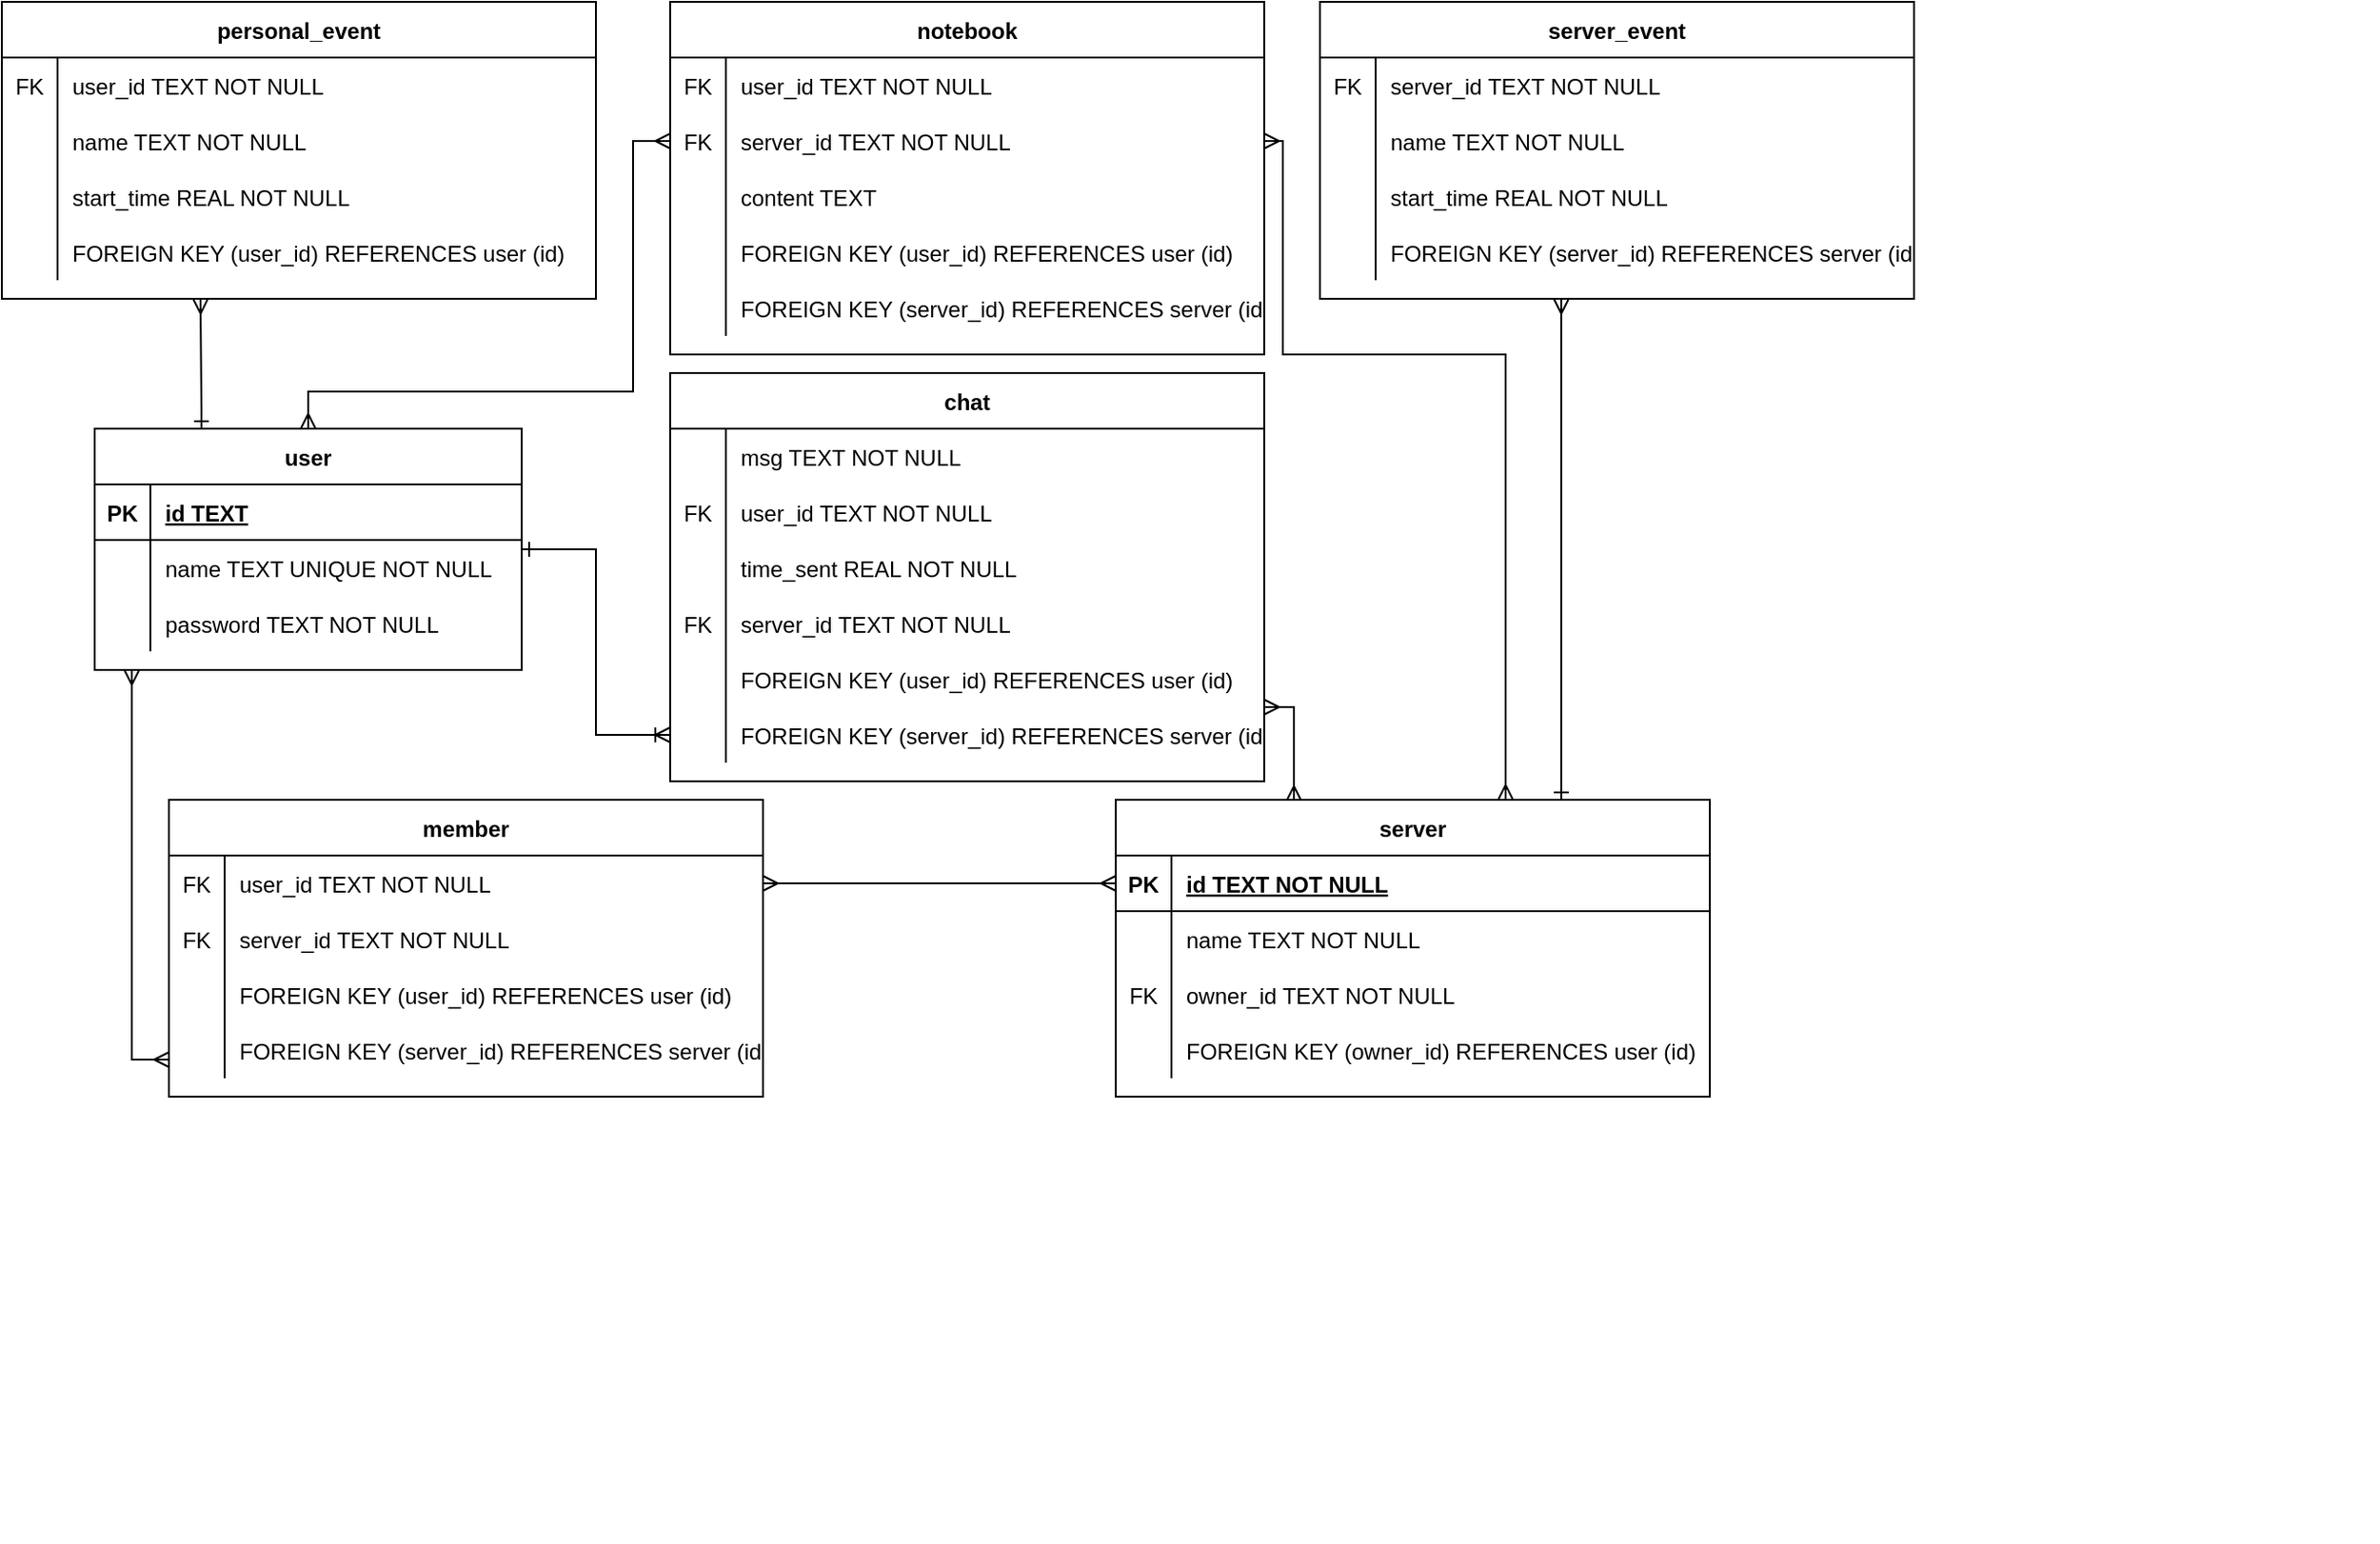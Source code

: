 <mxfile version="20.6.0" type="device"><diagram id="5mhYuR1ZMu0gSWcogKjh" name="Page-1"><mxGraphModel dx="2234" dy="1405" grid="1" gridSize="10" guides="1" tooltips="1" connect="1" arrows="1" fold="1" page="1" pageScale="1" pageWidth="850" pageHeight="1100" math="0" shadow="0"><root><mxCell id="0"/><mxCell id="1" parent="0"/><mxCell id="FuV_qGgfEJULBG55aLOj-119" style="edgeStyle=orthogonalEdgeStyle;rounded=0;orthogonalLoop=1;jettySize=auto;html=1;startArrow=ERone;startFill=0;endArrow=ERoneToMany;endFill=0;entryX=0;entryY=0.5;entryDx=0;entryDy=0;exitX=1;exitY=0.5;exitDx=0;exitDy=0;" edge="1" parent="1" source="FuV_qGgfEJULBG55aLOj-1" target="FuV_qGgfEJULBG55aLOj-27"><mxGeometry relative="1" as="geometry"><mxPoint x="-550" y="430" as="sourcePoint"/><Array as="points"><mxPoint x="-500" y="315"/><mxPoint x="-500" y="415"/></Array></mxGeometry></mxCell><mxCell id="FuV_qGgfEJULBG55aLOj-123" style="edgeStyle=orthogonalEdgeStyle;rounded=0;orthogonalLoop=1;jettySize=auto;html=1;exitX=0.25;exitY=0;exitDx=0;exitDy=0;startArrow=ERone;startFill=0;endArrow=ERmany;endFill=0;" edge="1" parent="1" source="FuV_qGgfEJULBG55aLOj-1" target="FuV_qGgfEJULBG55aLOj-43"><mxGeometry relative="1" as="geometry"><Array as="points"><mxPoint x="-712" y="240"/><mxPoint x="-713" y="240"/></Array></mxGeometry></mxCell><mxCell id="FuV_qGgfEJULBG55aLOj-126" style="edgeStyle=orthogonalEdgeStyle;rounded=0;orthogonalLoop=1;jettySize=auto;html=1;entryX=0;entryY=0.5;entryDx=0;entryDy=0;startArrow=ERmany;startFill=0;endArrow=ERmany;endFill=0;" edge="1" parent="1" source="FuV_qGgfEJULBG55aLOj-1" target="FuV_qGgfEJULBG55aLOj-73"><mxGeometry relative="1" as="geometry"><mxPoint x="-520" y="230" as="sourcePoint"/><Array as="points"><mxPoint x="-655" y="230"/><mxPoint x="-480" y="230"/><mxPoint x="-480" y="95"/></Array></mxGeometry></mxCell><mxCell id="FuV_qGgfEJULBG55aLOj-1" value="user" style="shape=table;startSize=30;container=1;collapsible=1;childLayout=tableLayout;fixedRows=1;rowLines=0;fontStyle=1;align=center;resizeLast=1;" vertex="1" parent="1"><mxGeometry x="-770" y="250" width="230" height="130" as="geometry"/></mxCell><mxCell id="FuV_qGgfEJULBG55aLOj-2" value="" style="shape=tableRow;horizontal=0;startSize=0;swimlaneHead=0;swimlaneBody=0;fillColor=none;collapsible=0;dropTarget=0;points=[[0,0.5],[1,0.5]];portConstraint=eastwest;top=0;left=0;right=0;bottom=1;" vertex="1" parent="FuV_qGgfEJULBG55aLOj-1"><mxGeometry y="30" width="230" height="30" as="geometry"/></mxCell><mxCell id="FuV_qGgfEJULBG55aLOj-3" value="PK" style="shape=partialRectangle;overflow=hidden;connectable=0;fillColor=none;top=0;left=0;bottom=0;right=0;fontStyle=1;" vertex="1" parent="FuV_qGgfEJULBG55aLOj-2"><mxGeometry width="30" height="30" as="geometry"><mxRectangle width="30" height="30" as="alternateBounds"/></mxGeometry></mxCell><mxCell id="FuV_qGgfEJULBG55aLOj-4" value="id TEXT " style="shape=partialRectangle;overflow=hidden;connectable=0;fillColor=none;align=left;top=0;left=0;bottom=0;right=0;spacingLeft=6;fontStyle=5;" vertex="1" parent="FuV_qGgfEJULBG55aLOj-2"><mxGeometry x="30" width="200" height="30" as="geometry"><mxRectangle width="200" height="30" as="alternateBounds"/></mxGeometry></mxCell><mxCell id="FuV_qGgfEJULBG55aLOj-5" value="" style="shape=tableRow;horizontal=0;startSize=0;swimlaneHead=0;swimlaneBody=0;fillColor=none;collapsible=0;dropTarget=0;points=[[0,0.5],[1,0.5]];portConstraint=eastwest;top=0;left=0;right=0;bottom=0;" vertex="1" parent="FuV_qGgfEJULBG55aLOj-1"><mxGeometry y="60" width="230" height="30" as="geometry"/></mxCell><mxCell id="FuV_qGgfEJULBG55aLOj-6" value="" style="shape=partialRectangle;overflow=hidden;connectable=0;fillColor=none;top=0;left=0;bottom=0;right=0;" vertex="1" parent="FuV_qGgfEJULBG55aLOj-5"><mxGeometry width="30" height="30" as="geometry"><mxRectangle width="30" height="30" as="alternateBounds"/></mxGeometry></mxCell><mxCell id="FuV_qGgfEJULBG55aLOj-7" value="name TEXT UNIQUE NOT NULL" style="shape=partialRectangle;overflow=hidden;connectable=0;fillColor=none;align=left;top=0;left=0;bottom=0;right=0;spacingLeft=6;" vertex="1" parent="FuV_qGgfEJULBG55aLOj-5"><mxGeometry x="30" width="200" height="30" as="geometry"><mxRectangle width="200" height="30" as="alternateBounds"/></mxGeometry></mxCell><mxCell id="FuV_qGgfEJULBG55aLOj-8" value="" style="shape=tableRow;horizontal=0;startSize=0;swimlaneHead=0;swimlaneBody=0;fillColor=none;collapsible=0;dropTarget=0;points=[[0,0.5],[1,0.5]];portConstraint=eastwest;top=0;left=0;right=0;bottom=0;" vertex="1" parent="FuV_qGgfEJULBG55aLOj-1"><mxGeometry y="90" width="230" height="30" as="geometry"/></mxCell><mxCell id="FuV_qGgfEJULBG55aLOj-9" value="" style="shape=partialRectangle;overflow=hidden;connectable=0;fillColor=none;top=0;left=0;bottom=0;right=0;" vertex="1" parent="FuV_qGgfEJULBG55aLOj-8"><mxGeometry width="30" height="30" as="geometry"><mxRectangle width="30" height="30" as="alternateBounds"/></mxGeometry></mxCell><mxCell id="FuV_qGgfEJULBG55aLOj-10" value="password TEXT NOT NULL" style="shape=partialRectangle;overflow=hidden;connectable=0;fillColor=none;align=left;top=0;left=0;bottom=0;right=0;spacingLeft=6;" vertex="1" parent="FuV_qGgfEJULBG55aLOj-8"><mxGeometry x="30" width="200" height="30" as="geometry"><mxRectangle width="200" height="30" as="alternateBounds"/></mxGeometry></mxCell><mxCell id="FuV_qGgfEJULBG55aLOj-11" value="chat" style="shape=table;startSize=30;container=1;collapsible=1;childLayout=tableLayout;fixedRows=1;rowLines=0;fontStyle=1;align=center;resizeLast=1;" vertex="1" parent="1"><mxGeometry x="-460" y="220" width="320" height="220" as="geometry"/></mxCell><mxCell id="FuV_qGgfEJULBG55aLOj-12" value="" style="shape=tableRow;horizontal=0;startSize=0;swimlaneHead=0;swimlaneBody=0;fillColor=none;collapsible=0;dropTarget=0;points=[[0,0.5],[1,0.5]];portConstraint=eastwest;top=0;left=0;right=0;bottom=0;" vertex="1" parent="FuV_qGgfEJULBG55aLOj-11"><mxGeometry y="30" width="320" height="30" as="geometry"/></mxCell><mxCell id="FuV_qGgfEJULBG55aLOj-13" value="" style="shape=partialRectangle;overflow=hidden;connectable=0;fillColor=none;top=0;left=0;bottom=0;right=0;" vertex="1" parent="FuV_qGgfEJULBG55aLOj-12"><mxGeometry width="30" height="30" as="geometry"><mxRectangle width="30" height="30" as="alternateBounds"/></mxGeometry></mxCell><mxCell id="FuV_qGgfEJULBG55aLOj-14" value="msg TEXT NOT NULL" style="shape=partialRectangle;overflow=hidden;connectable=0;fillColor=none;align=left;top=0;left=0;bottom=0;right=0;spacingLeft=6;" vertex="1" parent="FuV_qGgfEJULBG55aLOj-12"><mxGeometry x="30" width="290" height="30" as="geometry"><mxRectangle width="290" height="30" as="alternateBounds"/></mxGeometry></mxCell><mxCell id="FuV_qGgfEJULBG55aLOj-15" value="" style="shape=tableRow;horizontal=0;startSize=0;swimlaneHead=0;swimlaneBody=0;fillColor=none;collapsible=0;dropTarget=0;points=[[0,0.5],[1,0.5]];portConstraint=eastwest;top=0;left=0;right=0;bottom=0;" vertex="1" parent="FuV_qGgfEJULBG55aLOj-11"><mxGeometry y="60" width="320" height="30" as="geometry"/></mxCell><mxCell id="FuV_qGgfEJULBG55aLOj-16" value="FK" style="shape=partialRectangle;overflow=hidden;connectable=0;fillColor=none;top=0;left=0;bottom=0;right=0;" vertex="1" parent="FuV_qGgfEJULBG55aLOj-15"><mxGeometry width="30" height="30" as="geometry"><mxRectangle width="30" height="30" as="alternateBounds"/></mxGeometry></mxCell><mxCell id="FuV_qGgfEJULBG55aLOj-17" value="user_id TEXT NOT NULL" style="shape=partialRectangle;overflow=hidden;connectable=0;fillColor=none;align=left;top=0;left=0;bottom=0;right=0;spacingLeft=6;" vertex="1" parent="FuV_qGgfEJULBG55aLOj-15"><mxGeometry x="30" width="290" height="30" as="geometry"><mxRectangle width="290" height="30" as="alternateBounds"/></mxGeometry></mxCell><mxCell id="FuV_qGgfEJULBG55aLOj-18" value="" style="shape=tableRow;horizontal=0;startSize=0;swimlaneHead=0;swimlaneBody=0;fillColor=none;collapsible=0;dropTarget=0;points=[[0,0.5],[1,0.5]];portConstraint=eastwest;top=0;left=0;right=0;bottom=0;" vertex="1" parent="FuV_qGgfEJULBG55aLOj-11"><mxGeometry y="90" width="320" height="30" as="geometry"/></mxCell><mxCell id="FuV_qGgfEJULBG55aLOj-19" value="" style="shape=partialRectangle;overflow=hidden;connectable=0;fillColor=none;top=0;left=0;bottom=0;right=0;" vertex="1" parent="FuV_qGgfEJULBG55aLOj-18"><mxGeometry width="30" height="30" as="geometry"><mxRectangle width="30" height="30" as="alternateBounds"/></mxGeometry></mxCell><mxCell id="FuV_qGgfEJULBG55aLOj-20" value="time_sent REAL NOT NULL" style="shape=partialRectangle;overflow=hidden;connectable=0;fillColor=none;align=left;top=0;left=0;bottom=0;right=0;spacingLeft=6;" vertex="1" parent="FuV_qGgfEJULBG55aLOj-18"><mxGeometry x="30" width="290" height="30" as="geometry"><mxRectangle width="290" height="30" as="alternateBounds"/></mxGeometry></mxCell><mxCell id="FuV_qGgfEJULBG55aLOj-21" value="" style="shape=tableRow;horizontal=0;startSize=0;swimlaneHead=0;swimlaneBody=0;fillColor=none;collapsible=0;dropTarget=0;points=[[0,0.5],[1,0.5]];portConstraint=eastwest;top=0;left=0;right=0;bottom=0;" vertex="1" parent="FuV_qGgfEJULBG55aLOj-11"><mxGeometry y="120" width="320" height="30" as="geometry"/></mxCell><mxCell id="FuV_qGgfEJULBG55aLOj-22" value="FK" style="shape=partialRectangle;overflow=hidden;connectable=0;fillColor=none;top=0;left=0;bottom=0;right=0;" vertex="1" parent="FuV_qGgfEJULBG55aLOj-21"><mxGeometry width="30" height="30" as="geometry"><mxRectangle width="30" height="30" as="alternateBounds"/></mxGeometry></mxCell><mxCell id="FuV_qGgfEJULBG55aLOj-23" value="server_id TEXT NOT NULL" style="shape=partialRectangle;overflow=hidden;connectable=0;fillColor=none;align=left;top=0;left=0;bottom=0;right=0;spacingLeft=6;" vertex="1" parent="FuV_qGgfEJULBG55aLOj-21"><mxGeometry x="30" width="290" height="30" as="geometry"><mxRectangle width="290" height="30" as="alternateBounds"/></mxGeometry></mxCell><mxCell id="FuV_qGgfEJULBG55aLOj-24" value="" style="shape=tableRow;horizontal=0;startSize=0;swimlaneHead=0;swimlaneBody=0;fillColor=none;collapsible=0;dropTarget=0;points=[[0,0.5],[1,0.5]];portConstraint=eastwest;top=0;left=0;right=0;bottom=0;" vertex="1" parent="FuV_qGgfEJULBG55aLOj-11"><mxGeometry y="150" width="320" height="30" as="geometry"/></mxCell><mxCell id="FuV_qGgfEJULBG55aLOj-25" value="" style="shape=partialRectangle;overflow=hidden;connectable=0;fillColor=none;top=0;left=0;bottom=0;right=0;" vertex="1" parent="FuV_qGgfEJULBG55aLOj-24"><mxGeometry width="30" height="30" as="geometry"><mxRectangle width="30" height="30" as="alternateBounds"/></mxGeometry></mxCell><mxCell id="FuV_qGgfEJULBG55aLOj-26" value="FOREIGN KEY (user_id) REFERENCES user (id)" style="shape=partialRectangle;overflow=hidden;connectable=0;fillColor=none;align=left;top=0;left=0;bottom=0;right=0;spacingLeft=6;" vertex="1" parent="FuV_qGgfEJULBG55aLOj-24"><mxGeometry x="30" width="290" height="30" as="geometry"><mxRectangle width="290" height="30" as="alternateBounds"/></mxGeometry></mxCell><mxCell id="FuV_qGgfEJULBG55aLOj-27" value="" style="shape=tableRow;horizontal=0;startSize=0;swimlaneHead=0;swimlaneBody=0;fillColor=none;collapsible=0;dropTarget=0;points=[[0,0.5],[1,0.5]];portConstraint=eastwest;top=0;left=0;right=0;bottom=0;" vertex="1" parent="FuV_qGgfEJULBG55aLOj-11"><mxGeometry y="180" width="320" height="30" as="geometry"/></mxCell><mxCell id="FuV_qGgfEJULBG55aLOj-28" value="" style="shape=partialRectangle;overflow=hidden;connectable=0;fillColor=none;top=0;left=0;bottom=0;right=0;" vertex="1" parent="FuV_qGgfEJULBG55aLOj-27"><mxGeometry width="30" height="30" as="geometry"><mxRectangle width="30" height="30" as="alternateBounds"/></mxGeometry></mxCell><mxCell id="FuV_qGgfEJULBG55aLOj-29" value="FOREIGN KEY (server_id) REFERENCES server (id)" style="shape=partialRectangle;overflow=hidden;connectable=0;fillColor=none;align=left;top=0;left=0;bottom=0;right=0;spacingLeft=6;" vertex="1" parent="FuV_qGgfEJULBG55aLOj-27"><mxGeometry x="30" width="290" height="30" as="geometry"><mxRectangle width="290" height="30" as="alternateBounds"/></mxGeometry></mxCell><mxCell id="FuV_qGgfEJULBG55aLOj-120" style="edgeStyle=orthogonalEdgeStyle;rounded=0;orthogonalLoop=1;jettySize=auto;html=1;exitX=0.3;exitY=0.004;exitDx=0;exitDy=0;startArrow=ERmany;startFill=0;endArrow=ERmany;endFill=0;exitPerimeter=0;" edge="1" parent="1" source="FuV_qGgfEJULBG55aLOj-30" target="FuV_qGgfEJULBG55aLOj-11"><mxGeometry relative="1" as="geometry"><Array as="points"><mxPoint x="-124" y="400"/></Array></mxGeometry></mxCell><mxCell id="FuV_qGgfEJULBG55aLOj-125" style="edgeStyle=orthogonalEdgeStyle;rounded=0;orthogonalLoop=1;jettySize=auto;html=1;exitX=0.75;exitY=0;exitDx=0;exitDy=0;startArrow=ERone;startFill=0;endArrow=ERmany;endFill=0;" edge="1" parent="1" source="FuV_qGgfEJULBG55aLOj-30"><mxGeometry relative="1" as="geometry"><mxPoint x="20" y="180" as="targetPoint"/></mxGeometry></mxCell><mxCell id="FuV_qGgfEJULBG55aLOj-30" value="server" style="shape=table;startSize=30;container=1;collapsible=1;childLayout=tableLayout;fixedRows=1;rowLines=0;fontStyle=1;align=center;resizeLast=1;" vertex="1" parent="1"><mxGeometry x="-220" y="450" width="320" height="160" as="geometry"/></mxCell><mxCell id="FuV_qGgfEJULBG55aLOj-31" value="" style="shape=tableRow;horizontal=0;startSize=0;swimlaneHead=0;swimlaneBody=0;fillColor=none;collapsible=0;dropTarget=0;points=[[0,0.5],[1,0.5]];portConstraint=eastwest;top=0;left=0;right=0;bottom=1;" vertex="1" parent="FuV_qGgfEJULBG55aLOj-30"><mxGeometry y="30" width="320" height="30" as="geometry"/></mxCell><mxCell id="FuV_qGgfEJULBG55aLOj-32" value="PK" style="shape=partialRectangle;overflow=hidden;connectable=0;fillColor=none;top=0;left=0;bottom=0;right=0;fontStyle=1;" vertex="1" parent="FuV_qGgfEJULBG55aLOj-31"><mxGeometry width="30" height="30" as="geometry"><mxRectangle width="30" height="30" as="alternateBounds"/></mxGeometry></mxCell><mxCell id="FuV_qGgfEJULBG55aLOj-33" value="id TEXT NOT NULL" style="shape=partialRectangle;overflow=hidden;connectable=0;fillColor=none;align=left;top=0;left=0;bottom=0;right=0;spacingLeft=6;fontStyle=5;" vertex="1" parent="FuV_qGgfEJULBG55aLOj-31"><mxGeometry x="30" width="290" height="30" as="geometry"><mxRectangle width="290" height="30" as="alternateBounds"/></mxGeometry></mxCell><mxCell id="FuV_qGgfEJULBG55aLOj-34" value="" style="shape=tableRow;horizontal=0;startSize=0;swimlaneHead=0;swimlaneBody=0;fillColor=none;collapsible=0;dropTarget=0;points=[[0,0.5],[1,0.5]];portConstraint=eastwest;top=0;left=0;right=0;bottom=0;" vertex="1" parent="FuV_qGgfEJULBG55aLOj-30"><mxGeometry y="60" width="320" height="30" as="geometry"/></mxCell><mxCell id="FuV_qGgfEJULBG55aLOj-35" value="" style="shape=partialRectangle;overflow=hidden;connectable=0;fillColor=none;top=0;left=0;bottom=0;right=0;" vertex="1" parent="FuV_qGgfEJULBG55aLOj-34"><mxGeometry width="30" height="30" as="geometry"><mxRectangle width="30" height="30" as="alternateBounds"/></mxGeometry></mxCell><mxCell id="FuV_qGgfEJULBG55aLOj-36" value="name TEXT NOT NULL" style="shape=partialRectangle;overflow=hidden;connectable=0;fillColor=none;align=left;top=0;left=0;bottom=0;right=0;spacingLeft=6;" vertex="1" parent="FuV_qGgfEJULBG55aLOj-34"><mxGeometry x="30" width="290" height="30" as="geometry"><mxRectangle width="290" height="30" as="alternateBounds"/></mxGeometry></mxCell><mxCell id="FuV_qGgfEJULBG55aLOj-37" value="" style="shape=tableRow;horizontal=0;startSize=0;swimlaneHead=0;swimlaneBody=0;fillColor=none;collapsible=0;dropTarget=0;points=[[0,0.5],[1,0.5]];portConstraint=eastwest;top=0;left=0;right=0;bottom=0;" vertex="1" parent="FuV_qGgfEJULBG55aLOj-30"><mxGeometry y="90" width="320" height="30" as="geometry"/></mxCell><mxCell id="FuV_qGgfEJULBG55aLOj-38" value="FK" style="shape=partialRectangle;overflow=hidden;connectable=0;fillColor=none;top=0;left=0;bottom=0;right=0;" vertex="1" parent="FuV_qGgfEJULBG55aLOj-37"><mxGeometry width="30" height="30" as="geometry"><mxRectangle width="30" height="30" as="alternateBounds"/></mxGeometry></mxCell><mxCell id="FuV_qGgfEJULBG55aLOj-39" value="owner_id TEXT NOT NULL" style="shape=partialRectangle;overflow=hidden;connectable=0;fillColor=none;align=left;top=0;left=0;bottom=0;right=0;spacingLeft=6;" vertex="1" parent="FuV_qGgfEJULBG55aLOj-37"><mxGeometry x="30" width="290" height="30" as="geometry"><mxRectangle width="290" height="30" as="alternateBounds"/></mxGeometry></mxCell><mxCell id="FuV_qGgfEJULBG55aLOj-40" value="" style="shape=tableRow;horizontal=0;startSize=0;swimlaneHead=0;swimlaneBody=0;fillColor=none;collapsible=0;dropTarget=0;points=[[0,0.5],[1,0.5]];portConstraint=eastwest;top=0;left=0;right=0;bottom=0;" vertex="1" parent="FuV_qGgfEJULBG55aLOj-30"><mxGeometry y="120" width="320" height="30" as="geometry"/></mxCell><mxCell id="FuV_qGgfEJULBG55aLOj-41" value="" style="shape=partialRectangle;overflow=hidden;connectable=0;fillColor=none;top=0;left=0;bottom=0;right=0;" vertex="1" parent="FuV_qGgfEJULBG55aLOj-40"><mxGeometry width="30" height="30" as="geometry"><mxRectangle width="30" height="30" as="alternateBounds"/></mxGeometry></mxCell><mxCell id="FuV_qGgfEJULBG55aLOj-42" value="FOREIGN KEY (owner_id) REFERENCES user (id)" style="shape=partialRectangle;overflow=hidden;connectable=0;fillColor=none;align=left;top=0;left=0;bottom=0;right=0;spacingLeft=6;" vertex="1" parent="FuV_qGgfEJULBG55aLOj-40"><mxGeometry x="30" width="290" height="30" as="geometry"><mxRectangle width="290" height="30" as="alternateBounds"/></mxGeometry></mxCell><mxCell id="FuV_qGgfEJULBG55aLOj-43" value="personal_event" style="shape=table;startSize=30;container=1;collapsible=1;childLayout=tableLayout;fixedRows=1;rowLines=0;fontStyle=1;align=center;resizeLast=1;" vertex="1" parent="1"><mxGeometry x="-820" y="20" width="320" height="160" as="geometry"/></mxCell><mxCell id="FuV_qGgfEJULBG55aLOj-44" value="" style="shape=tableRow;horizontal=0;startSize=0;swimlaneHead=0;swimlaneBody=0;fillColor=none;collapsible=0;dropTarget=0;points=[[0,0.5],[1,0.5]];portConstraint=eastwest;top=0;left=0;right=0;bottom=0;" vertex="1" parent="FuV_qGgfEJULBG55aLOj-43"><mxGeometry y="30" width="320" height="30" as="geometry"/></mxCell><mxCell id="FuV_qGgfEJULBG55aLOj-45" value="FK" style="shape=partialRectangle;overflow=hidden;connectable=0;fillColor=none;top=0;left=0;bottom=0;right=0;" vertex="1" parent="FuV_qGgfEJULBG55aLOj-44"><mxGeometry width="30" height="30" as="geometry"><mxRectangle width="30" height="30" as="alternateBounds"/></mxGeometry></mxCell><mxCell id="FuV_qGgfEJULBG55aLOj-46" value="user_id TEXT NOT NULL" style="shape=partialRectangle;overflow=hidden;connectable=0;fillColor=none;align=left;top=0;left=0;bottom=0;right=0;spacingLeft=6;" vertex="1" parent="FuV_qGgfEJULBG55aLOj-44"><mxGeometry x="30" width="290" height="30" as="geometry"><mxRectangle width="290" height="30" as="alternateBounds"/></mxGeometry></mxCell><mxCell id="FuV_qGgfEJULBG55aLOj-47" value="" style="shape=tableRow;horizontal=0;startSize=0;swimlaneHead=0;swimlaneBody=0;fillColor=none;collapsible=0;dropTarget=0;points=[[0,0.5],[1,0.5]];portConstraint=eastwest;top=0;left=0;right=0;bottom=0;" vertex="1" parent="FuV_qGgfEJULBG55aLOj-43"><mxGeometry y="60" width="320" height="30" as="geometry"/></mxCell><mxCell id="FuV_qGgfEJULBG55aLOj-48" value="" style="shape=partialRectangle;overflow=hidden;connectable=0;fillColor=none;top=0;left=0;bottom=0;right=0;" vertex="1" parent="FuV_qGgfEJULBG55aLOj-47"><mxGeometry width="30" height="30" as="geometry"><mxRectangle width="30" height="30" as="alternateBounds"/></mxGeometry></mxCell><mxCell id="FuV_qGgfEJULBG55aLOj-49" value="name TEXT NOT NULL" style="shape=partialRectangle;overflow=hidden;connectable=0;fillColor=none;align=left;top=0;left=0;bottom=0;right=0;spacingLeft=6;" vertex="1" parent="FuV_qGgfEJULBG55aLOj-47"><mxGeometry x="30" width="290" height="30" as="geometry"><mxRectangle width="290" height="30" as="alternateBounds"/></mxGeometry></mxCell><mxCell id="FuV_qGgfEJULBG55aLOj-50" value="" style="shape=tableRow;horizontal=0;startSize=0;swimlaneHead=0;swimlaneBody=0;fillColor=none;collapsible=0;dropTarget=0;points=[[0,0.5],[1,0.5]];portConstraint=eastwest;top=0;left=0;right=0;bottom=0;" vertex="1" parent="FuV_qGgfEJULBG55aLOj-43"><mxGeometry y="90" width="320" height="30" as="geometry"/></mxCell><mxCell id="FuV_qGgfEJULBG55aLOj-51" value="" style="shape=partialRectangle;overflow=hidden;connectable=0;fillColor=none;top=0;left=0;bottom=0;right=0;" vertex="1" parent="FuV_qGgfEJULBG55aLOj-50"><mxGeometry width="30" height="30" as="geometry"><mxRectangle width="30" height="30" as="alternateBounds"/></mxGeometry></mxCell><mxCell id="FuV_qGgfEJULBG55aLOj-52" value="start_time REAL NOT NULL" style="shape=partialRectangle;overflow=hidden;connectable=0;fillColor=none;align=left;top=0;left=0;bottom=0;right=0;spacingLeft=6;" vertex="1" parent="FuV_qGgfEJULBG55aLOj-50"><mxGeometry x="30" width="290" height="30" as="geometry"><mxRectangle width="290" height="30" as="alternateBounds"/></mxGeometry></mxCell><mxCell id="FuV_qGgfEJULBG55aLOj-53" value="" style="shape=tableRow;horizontal=0;startSize=0;swimlaneHead=0;swimlaneBody=0;fillColor=none;collapsible=0;dropTarget=0;points=[[0,0.5],[1,0.5]];portConstraint=eastwest;top=0;left=0;right=0;bottom=0;" vertex="1" parent="FuV_qGgfEJULBG55aLOj-43"><mxGeometry y="120" width="320" height="30" as="geometry"/></mxCell><mxCell id="FuV_qGgfEJULBG55aLOj-54" value="" style="shape=partialRectangle;overflow=hidden;connectable=0;fillColor=none;top=0;left=0;bottom=0;right=0;" vertex="1" parent="FuV_qGgfEJULBG55aLOj-53"><mxGeometry width="30" height="30" as="geometry"><mxRectangle width="30" height="30" as="alternateBounds"/></mxGeometry></mxCell><mxCell id="FuV_qGgfEJULBG55aLOj-55" value="FOREIGN KEY (user_id) REFERENCES user (id)" style="shape=partialRectangle;overflow=hidden;connectable=0;fillColor=none;align=left;top=0;left=0;bottom=0;right=0;spacingLeft=6;" vertex="1" parent="FuV_qGgfEJULBG55aLOj-53"><mxGeometry x="30" width="290" height="30" as="geometry"><mxRectangle width="290" height="30" as="alternateBounds"/></mxGeometry></mxCell><mxCell id="FuV_qGgfEJULBG55aLOj-56" value="server_event" style="shape=table;startSize=30;container=1;collapsible=1;childLayout=tableLayout;fixedRows=1;rowLines=0;fontStyle=1;align=center;resizeLast=1;" vertex="1" parent="1"><mxGeometry x="-110" y="20" width="320" height="160" as="geometry"/></mxCell><mxCell id="FuV_qGgfEJULBG55aLOj-57" value="" style="shape=tableRow;horizontal=0;startSize=0;swimlaneHead=0;swimlaneBody=0;fillColor=none;collapsible=0;dropTarget=0;points=[[0,0.5],[1,0.5]];portConstraint=eastwest;top=0;left=0;right=0;bottom=0;" vertex="1" parent="FuV_qGgfEJULBG55aLOj-56"><mxGeometry y="30" width="320" height="30" as="geometry"/></mxCell><mxCell id="FuV_qGgfEJULBG55aLOj-58" value="FK" style="shape=partialRectangle;overflow=hidden;connectable=0;fillColor=none;top=0;left=0;bottom=0;right=0;" vertex="1" parent="FuV_qGgfEJULBG55aLOj-57"><mxGeometry width="30" height="30" as="geometry"><mxRectangle width="30" height="30" as="alternateBounds"/></mxGeometry></mxCell><mxCell id="FuV_qGgfEJULBG55aLOj-59" value="server_id TEXT NOT NULL" style="shape=partialRectangle;overflow=hidden;connectable=0;fillColor=none;align=left;top=0;left=0;bottom=0;right=0;spacingLeft=6;" vertex="1" parent="FuV_qGgfEJULBG55aLOj-57"><mxGeometry x="30" width="290" height="30" as="geometry"><mxRectangle width="290" height="30" as="alternateBounds"/></mxGeometry></mxCell><mxCell id="FuV_qGgfEJULBG55aLOj-60" value="" style="shape=tableRow;horizontal=0;startSize=0;swimlaneHead=0;swimlaneBody=0;fillColor=none;collapsible=0;dropTarget=0;points=[[0,0.5],[1,0.5]];portConstraint=eastwest;top=0;left=0;right=0;bottom=0;" vertex="1" parent="FuV_qGgfEJULBG55aLOj-56"><mxGeometry y="60" width="320" height="30" as="geometry"/></mxCell><mxCell id="FuV_qGgfEJULBG55aLOj-61" value="" style="shape=partialRectangle;overflow=hidden;connectable=0;fillColor=none;top=0;left=0;bottom=0;right=0;" vertex="1" parent="FuV_qGgfEJULBG55aLOj-60"><mxGeometry width="30" height="30" as="geometry"><mxRectangle width="30" height="30" as="alternateBounds"/></mxGeometry></mxCell><mxCell id="FuV_qGgfEJULBG55aLOj-62" value="name TEXT NOT NULL" style="shape=partialRectangle;overflow=hidden;connectable=0;fillColor=none;align=left;top=0;left=0;bottom=0;right=0;spacingLeft=6;" vertex="1" parent="FuV_qGgfEJULBG55aLOj-60"><mxGeometry x="30" width="290" height="30" as="geometry"><mxRectangle width="290" height="30" as="alternateBounds"/></mxGeometry></mxCell><mxCell id="FuV_qGgfEJULBG55aLOj-63" value="" style="shape=tableRow;horizontal=0;startSize=0;swimlaneHead=0;swimlaneBody=0;fillColor=none;collapsible=0;dropTarget=0;points=[[0,0.5],[1,0.5]];portConstraint=eastwest;top=0;left=0;right=0;bottom=0;" vertex="1" parent="FuV_qGgfEJULBG55aLOj-56"><mxGeometry y="90" width="320" height="30" as="geometry"/></mxCell><mxCell id="FuV_qGgfEJULBG55aLOj-64" value="" style="shape=partialRectangle;overflow=hidden;connectable=0;fillColor=none;top=0;left=0;bottom=0;right=0;" vertex="1" parent="FuV_qGgfEJULBG55aLOj-63"><mxGeometry width="30" height="30" as="geometry"><mxRectangle width="30" height="30" as="alternateBounds"/></mxGeometry></mxCell><mxCell id="FuV_qGgfEJULBG55aLOj-65" value="start_time REAL NOT NULL" style="shape=partialRectangle;overflow=hidden;connectable=0;fillColor=none;align=left;top=0;left=0;bottom=0;right=0;spacingLeft=6;" vertex="1" parent="FuV_qGgfEJULBG55aLOj-63"><mxGeometry x="30" width="290" height="30" as="geometry"><mxRectangle width="290" height="30" as="alternateBounds"/></mxGeometry></mxCell><mxCell id="FuV_qGgfEJULBG55aLOj-66" value="" style="shape=tableRow;horizontal=0;startSize=0;swimlaneHead=0;swimlaneBody=0;fillColor=none;collapsible=0;dropTarget=0;points=[[0,0.5],[1,0.5]];portConstraint=eastwest;top=0;left=0;right=0;bottom=0;" vertex="1" parent="FuV_qGgfEJULBG55aLOj-56"><mxGeometry y="120" width="320" height="30" as="geometry"/></mxCell><mxCell id="FuV_qGgfEJULBG55aLOj-67" value="" style="shape=partialRectangle;overflow=hidden;connectable=0;fillColor=none;top=0;left=0;bottom=0;right=0;" vertex="1" parent="FuV_qGgfEJULBG55aLOj-66"><mxGeometry width="30" height="30" as="geometry"><mxRectangle width="30" height="30" as="alternateBounds"/></mxGeometry></mxCell><mxCell id="FuV_qGgfEJULBG55aLOj-68" value="FOREIGN KEY (server_id) REFERENCES server (id)" style="shape=partialRectangle;overflow=hidden;connectable=0;fillColor=none;align=left;top=0;left=0;bottom=0;right=0;spacingLeft=6;" vertex="1" parent="FuV_qGgfEJULBG55aLOj-66"><mxGeometry x="30" width="290" height="30" as="geometry"><mxRectangle width="290" height="30" as="alternateBounds"/></mxGeometry></mxCell><mxCell id="FuV_qGgfEJULBG55aLOj-69" value="notebook" style="shape=table;startSize=30;container=1;collapsible=1;childLayout=tableLayout;fixedRows=1;rowLines=0;fontStyle=1;align=center;resizeLast=1;" vertex="1" parent="1"><mxGeometry x="-460" y="20" width="320" height="190" as="geometry"/></mxCell><mxCell id="FuV_qGgfEJULBG55aLOj-70" value="" style="shape=tableRow;horizontal=0;startSize=0;swimlaneHead=0;swimlaneBody=0;fillColor=none;collapsible=0;dropTarget=0;points=[[0,0.5],[1,0.5]];portConstraint=eastwest;top=0;left=0;right=0;bottom=0;" vertex="1" parent="FuV_qGgfEJULBG55aLOj-69"><mxGeometry y="30" width="320" height="30" as="geometry"/></mxCell><mxCell id="FuV_qGgfEJULBG55aLOj-71" value="FK" style="shape=partialRectangle;overflow=hidden;connectable=0;fillColor=none;top=0;left=0;bottom=0;right=0;" vertex="1" parent="FuV_qGgfEJULBG55aLOj-70"><mxGeometry width="30" height="30" as="geometry"><mxRectangle width="30" height="30" as="alternateBounds"/></mxGeometry></mxCell><mxCell id="FuV_qGgfEJULBG55aLOj-72" value="user_id TEXT NOT NULL" style="shape=partialRectangle;overflow=hidden;connectable=0;fillColor=none;align=left;top=0;left=0;bottom=0;right=0;spacingLeft=6;" vertex="1" parent="FuV_qGgfEJULBG55aLOj-70"><mxGeometry x="30" width="290" height="30" as="geometry"><mxRectangle width="290" height="30" as="alternateBounds"/></mxGeometry></mxCell><mxCell id="FuV_qGgfEJULBG55aLOj-73" value="" style="shape=tableRow;horizontal=0;startSize=0;swimlaneHead=0;swimlaneBody=0;fillColor=none;collapsible=0;dropTarget=0;points=[[0,0.5],[1,0.5]];portConstraint=eastwest;top=0;left=0;right=0;bottom=0;" vertex="1" parent="FuV_qGgfEJULBG55aLOj-69"><mxGeometry y="60" width="320" height="30" as="geometry"/></mxCell><mxCell id="FuV_qGgfEJULBG55aLOj-74" value="FK" style="shape=partialRectangle;overflow=hidden;connectable=0;fillColor=none;top=0;left=0;bottom=0;right=0;" vertex="1" parent="FuV_qGgfEJULBG55aLOj-73"><mxGeometry width="30" height="30" as="geometry"><mxRectangle width="30" height="30" as="alternateBounds"/></mxGeometry></mxCell><mxCell id="FuV_qGgfEJULBG55aLOj-75" value="server_id TEXT NOT NULL" style="shape=partialRectangle;overflow=hidden;connectable=0;fillColor=none;align=left;top=0;left=0;bottom=0;right=0;spacingLeft=6;" vertex="1" parent="FuV_qGgfEJULBG55aLOj-73"><mxGeometry x="30" width="290" height="30" as="geometry"><mxRectangle width="290" height="30" as="alternateBounds"/></mxGeometry></mxCell><mxCell id="FuV_qGgfEJULBG55aLOj-76" value="" style="shape=tableRow;horizontal=0;startSize=0;swimlaneHead=0;swimlaneBody=0;fillColor=none;collapsible=0;dropTarget=0;points=[[0,0.5],[1,0.5]];portConstraint=eastwest;top=0;left=0;right=0;bottom=0;" vertex="1" parent="FuV_qGgfEJULBG55aLOj-69"><mxGeometry y="90" width="320" height="30" as="geometry"/></mxCell><mxCell id="FuV_qGgfEJULBG55aLOj-77" value="" style="shape=partialRectangle;overflow=hidden;connectable=0;fillColor=none;top=0;left=0;bottom=0;right=0;" vertex="1" parent="FuV_qGgfEJULBG55aLOj-76"><mxGeometry width="30" height="30" as="geometry"><mxRectangle width="30" height="30" as="alternateBounds"/></mxGeometry></mxCell><mxCell id="FuV_qGgfEJULBG55aLOj-78" value="content TEXT" style="shape=partialRectangle;overflow=hidden;connectable=0;fillColor=none;align=left;top=0;left=0;bottom=0;right=0;spacingLeft=6;" vertex="1" parent="FuV_qGgfEJULBG55aLOj-76"><mxGeometry x="30" width="290" height="30" as="geometry"><mxRectangle width="290" height="30" as="alternateBounds"/></mxGeometry></mxCell><mxCell id="FuV_qGgfEJULBG55aLOj-79" value="" style="shape=tableRow;horizontal=0;startSize=0;swimlaneHead=0;swimlaneBody=0;fillColor=none;collapsible=0;dropTarget=0;points=[[0,0.5],[1,0.5]];portConstraint=eastwest;top=0;left=0;right=0;bottom=0;" vertex="1" parent="FuV_qGgfEJULBG55aLOj-69"><mxGeometry y="120" width="320" height="30" as="geometry"/></mxCell><mxCell id="FuV_qGgfEJULBG55aLOj-80" value="" style="shape=partialRectangle;overflow=hidden;connectable=0;fillColor=none;top=0;left=0;bottom=0;right=0;" vertex="1" parent="FuV_qGgfEJULBG55aLOj-79"><mxGeometry width="30" height="30" as="geometry"><mxRectangle width="30" height="30" as="alternateBounds"/></mxGeometry></mxCell><mxCell id="FuV_qGgfEJULBG55aLOj-81" value="FOREIGN KEY (user_id) REFERENCES user (id)" style="shape=partialRectangle;overflow=hidden;connectable=0;fillColor=none;align=left;top=0;left=0;bottom=0;right=0;spacingLeft=6;" vertex="1" parent="FuV_qGgfEJULBG55aLOj-79"><mxGeometry x="30" width="290" height="30" as="geometry"><mxRectangle width="290" height="30" as="alternateBounds"/></mxGeometry></mxCell><mxCell id="FuV_qGgfEJULBG55aLOj-82" value="" style="shape=tableRow;horizontal=0;startSize=0;swimlaneHead=0;swimlaneBody=0;fillColor=none;collapsible=0;dropTarget=0;points=[[0,0.5],[1,0.5]];portConstraint=eastwest;top=0;left=0;right=0;bottom=0;" vertex="1" parent="FuV_qGgfEJULBG55aLOj-69"><mxGeometry y="150" width="320" height="30" as="geometry"/></mxCell><mxCell id="FuV_qGgfEJULBG55aLOj-83" value="" style="shape=partialRectangle;overflow=hidden;connectable=0;fillColor=none;top=0;left=0;bottom=0;right=0;" vertex="1" parent="FuV_qGgfEJULBG55aLOj-82"><mxGeometry width="30" height="30" as="geometry"><mxRectangle width="30" height="30" as="alternateBounds"/></mxGeometry></mxCell><mxCell id="FuV_qGgfEJULBG55aLOj-84" value="FOREIGN KEY (server_id) REFERENCES server (id)" style="shape=partialRectangle;overflow=hidden;connectable=0;fillColor=none;align=left;top=0;left=0;bottom=0;right=0;spacingLeft=6;" vertex="1" parent="FuV_qGgfEJULBG55aLOj-82"><mxGeometry x="30" width="290" height="30" as="geometry"><mxRectangle width="290" height="30" as="alternateBounds"/></mxGeometry></mxCell><mxCell id="FuV_qGgfEJULBG55aLOj-85" value="member" style="shape=table;startSize=30;container=1;collapsible=1;childLayout=tableLayout;fixedRows=1;rowLines=0;fontStyle=1;align=center;resizeLast=1;" vertex="1" parent="1"><mxGeometry x="-730" y="450" width="320" height="160" as="geometry"/></mxCell><mxCell id="FuV_qGgfEJULBG55aLOj-86" value="" style="shape=tableRow;horizontal=0;startSize=0;swimlaneHead=0;swimlaneBody=0;fillColor=none;collapsible=0;dropTarget=0;points=[[0,0.5],[1,0.5]];portConstraint=eastwest;top=0;left=0;right=0;bottom=0;" vertex="1" parent="FuV_qGgfEJULBG55aLOj-85"><mxGeometry y="30" width="320" height="30" as="geometry"/></mxCell><mxCell id="FuV_qGgfEJULBG55aLOj-87" value="FK" style="shape=partialRectangle;overflow=hidden;connectable=0;fillColor=none;top=0;left=0;bottom=0;right=0;" vertex="1" parent="FuV_qGgfEJULBG55aLOj-86"><mxGeometry width="30" height="30" as="geometry"><mxRectangle width="30" height="30" as="alternateBounds"/></mxGeometry></mxCell><mxCell id="FuV_qGgfEJULBG55aLOj-88" value="user_id TEXT NOT NULL" style="shape=partialRectangle;overflow=hidden;connectable=0;fillColor=none;align=left;top=0;left=0;bottom=0;right=0;spacingLeft=6;" vertex="1" parent="FuV_qGgfEJULBG55aLOj-86"><mxGeometry x="30" width="290" height="30" as="geometry"><mxRectangle width="290" height="30" as="alternateBounds"/></mxGeometry></mxCell><mxCell id="FuV_qGgfEJULBG55aLOj-89" value="" style="shape=tableRow;horizontal=0;startSize=0;swimlaneHead=0;swimlaneBody=0;fillColor=none;collapsible=0;dropTarget=0;points=[[0,0.5],[1,0.5]];portConstraint=eastwest;top=0;left=0;right=0;bottom=0;" vertex="1" parent="FuV_qGgfEJULBG55aLOj-85"><mxGeometry y="60" width="320" height="30" as="geometry"/></mxCell><mxCell id="FuV_qGgfEJULBG55aLOj-90" value="FK" style="shape=partialRectangle;overflow=hidden;connectable=0;fillColor=none;top=0;left=0;bottom=0;right=0;" vertex="1" parent="FuV_qGgfEJULBG55aLOj-89"><mxGeometry width="30" height="30" as="geometry"><mxRectangle width="30" height="30" as="alternateBounds"/></mxGeometry></mxCell><mxCell id="FuV_qGgfEJULBG55aLOj-91" value="server_id TEXT NOT NULL" style="shape=partialRectangle;overflow=hidden;connectable=0;fillColor=none;align=left;top=0;left=0;bottom=0;right=0;spacingLeft=6;" vertex="1" parent="FuV_qGgfEJULBG55aLOj-89"><mxGeometry x="30" width="290" height="30" as="geometry"><mxRectangle width="290" height="30" as="alternateBounds"/></mxGeometry></mxCell><mxCell id="FuV_qGgfEJULBG55aLOj-92" value="" style="shape=tableRow;horizontal=0;startSize=0;swimlaneHead=0;swimlaneBody=0;fillColor=none;collapsible=0;dropTarget=0;points=[[0,0.5],[1,0.5]];portConstraint=eastwest;top=0;left=0;right=0;bottom=0;" vertex="1" parent="FuV_qGgfEJULBG55aLOj-85"><mxGeometry y="90" width="320" height="30" as="geometry"/></mxCell><mxCell id="FuV_qGgfEJULBG55aLOj-93" value="" style="shape=partialRectangle;overflow=hidden;connectable=0;fillColor=none;top=0;left=0;bottom=0;right=0;" vertex="1" parent="FuV_qGgfEJULBG55aLOj-92"><mxGeometry width="30" height="30" as="geometry"><mxRectangle width="30" height="30" as="alternateBounds"/></mxGeometry></mxCell><mxCell id="FuV_qGgfEJULBG55aLOj-94" value="FOREIGN KEY (user_id) REFERENCES user (id)" style="shape=partialRectangle;overflow=hidden;connectable=0;fillColor=none;align=left;top=0;left=0;bottom=0;right=0;spacingLeft=6;" vertex="1" parent="FuV_qGgfEJULBG55aLOj-92"><mxGeometry x="30" width="290" height="30" as="geometry"><mxRectangle width="290" height="30" as="alternateBounds"/></mxGeometry></mxCell><mxCell id="FuV_qGgfEJULBG55aLOj-95" value="" style="shape=tableRow;horizontal=0;startSize=0;swimlaneHead=0;swimlaneBody=0;fillColor=none;collapsible=0;dropTarget=0;points=[[0,0.5],[1,0.5]];portConstraint=eastwest;top=0;left=0;right=0;bottom=0;" vertex="1" parent="FuV_qGgfEJULBG55aLOj-85"><mxGeometry y="120" width="320" height="30" as="geometry"/></mxCell><mxCell id="FuV_qGgfEJULBG55aLOj-96" value="" style="shape=partialRectangle;overflow=hidden;connectable=0;fillColor=none;top=0;left=0;bottom=0;right=0;" vertex="1" parent="FuV_qGgfEJULBG55aLOj-95"><mxGeometry width="30" height="30" as="geometry"><mxRectangle width="30" height="30" as="alternateBounds"/></mxGeometry></mxCell><mxCell id="FuV_qGgfEJULBG55aLOj-97" value="FOREIGN KEY (server_id) REFERENCES server (id)" style="shape=partialRectangle;overflow=hidden;connectable=0;fillColor=none;align=left;top=0;left=0;bottom=0;right=0;spacingLeft=6;" vertex="1" parent="FuV_qGgfEJULBG55aLOj-95"><mxGeometry x="30" width="290" height="30" as="geometry"><mxRectangle width="290" height="30" as="alternateBounds"/></mxGeometry></mxCell><mxCell id="FuV_qGgfEJULBG55aLOj-98" value="&amp;nbsp;" style="text;whiteSpace=wrap;html=1;" vertex="1" parent="1"><mxGeometry x="420" y="810" width="40" height="40" as="geometry"/></mxCell><mxCell id="FuV_qGgfEJULBG55aLOj-118" style="edgeStyle=orthogonalEdgeStyle;rounded=0;orthogonalLoop=1;jettySize=auto;html=1;startArrow=ERmany;startFill=0;endArrow=ERmany;endFill=0;" edge="1" parent="1" target="FuV_qGgfEJULBG55aLOj-85"><mxGeometry relative="1" as="geometry"><mxPoint x="-750" y="380" as="sourcePoint"/><Array as="points"><mxPoint x="-750" y="380"/><mxPoint x="-750" y="590"/></Array></mxGeometry></mxCell><mxCell id="FuV_qGgfEJULBG55aLOj-127" style="edgeStyle=orthogonalEdgeStyle;rounded=0;orthogonalLoop=1;jettySize=auto;html=1;exitX=1;exitY=0.5;exitDx=0;exitDy=0;startArrow=ERmany;startFill=0;endArrow=ERmany;endFill=0;" edge="1" parent="1" source="FuV_qGgfEJULBG55aLOj-73" target="FuV_qGgfEJULBG55aLOj-30"><mxGeometry relative="1" as="geometry"><Array as="points"><mxPoint x="-130" y="95"/><mxPoint x="-130" y="210"/><mxPoint x="-10" y="210"/></Array></mxGeometry></mxCell><mxCell id="FuV_qGgfEJULBG55aLOj-128" style="edgeStyle=orthogonalEdgeStyle;rounded=0;orthogonalLoop=1;jettySize=auto;html=1;exitX=0;exitY=0.5;exitDx=0;exitDy=0;startArrow=ERmany;startFill=0;endArrow=ERmany;endFill=0;" edge="1" parent="1" source="FuV_qGgfEJULBG55aLOj-31"><mxGeometry relative="1" as="geometry"><mxPoint x="-410" y="495" as="targetPoint"/><Array as="points"><mxPoint x="-410" y="495"/></Array></mxGeometry></mxCell></root></mxGraphModel></diagram></mxfile>